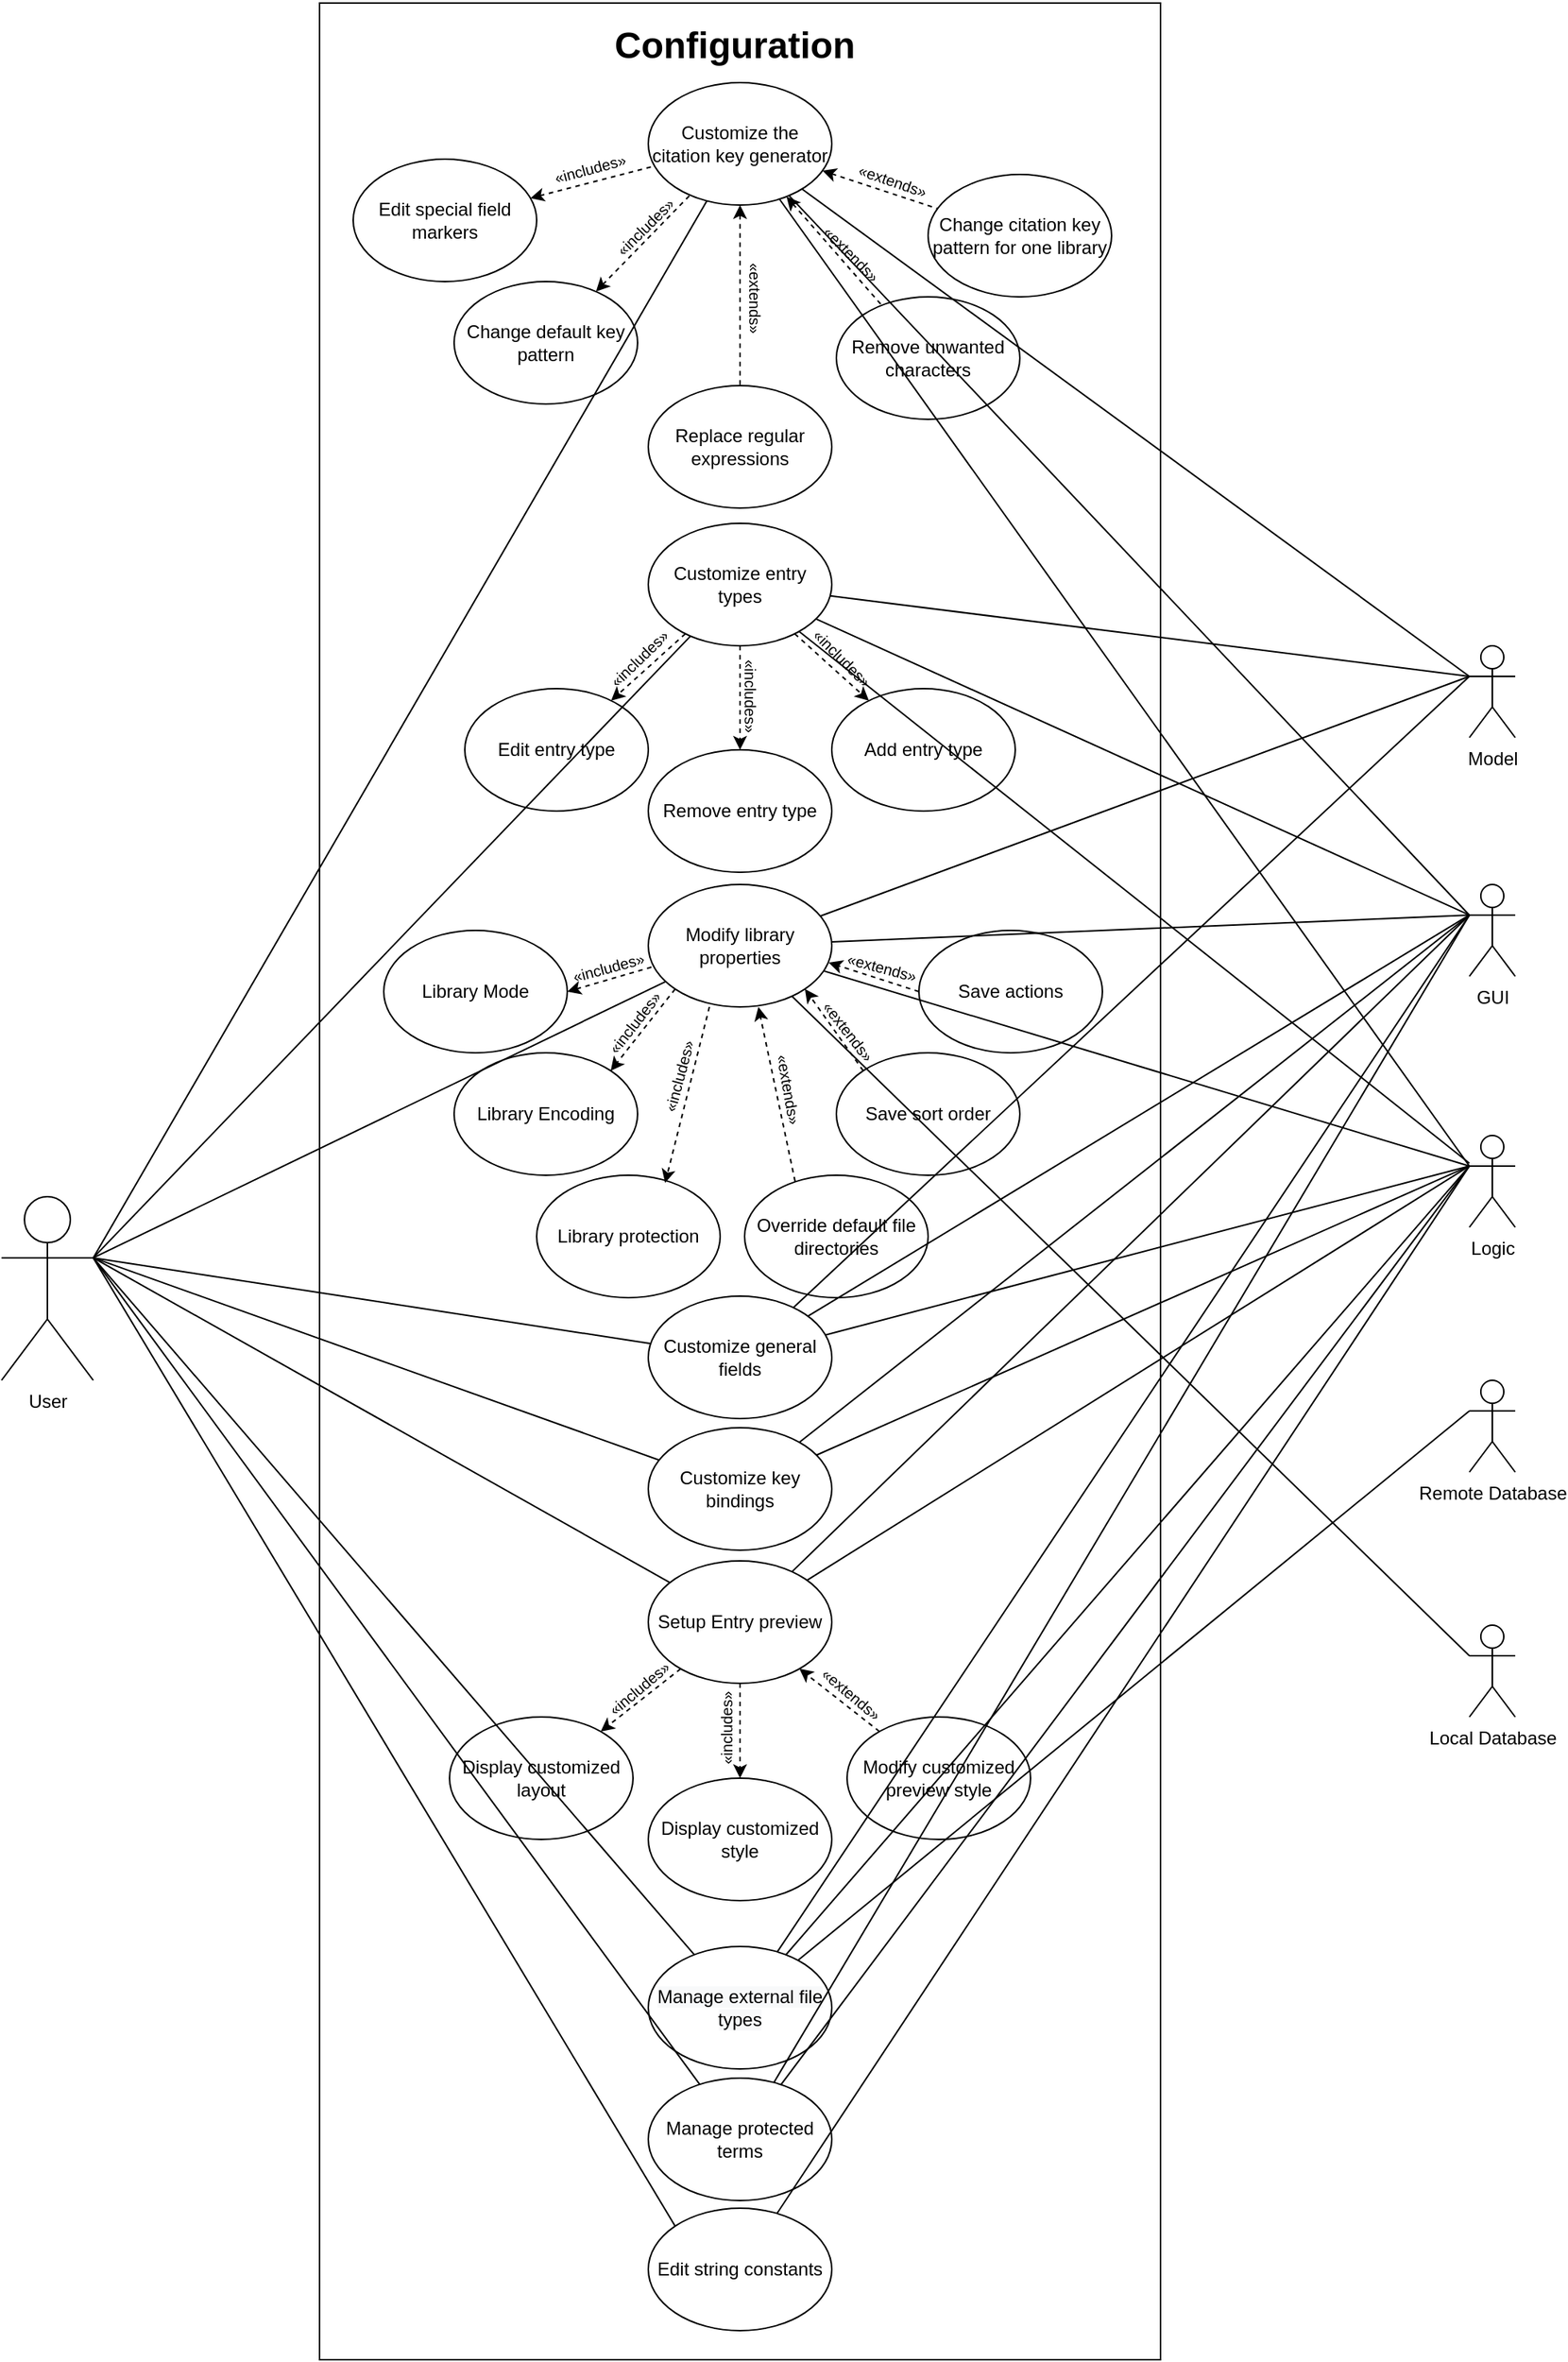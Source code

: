 <mxfile version="15.9.1" type="device"><diagram id="zh23_RWnHEjkLRG6x37N" name="Page-1"><mxGraphModel dx="1422" dy="794" grid="1" gridSize="10" guides="1" tooltips="1" connect="1" arrows="1" fold="1" page="1" pageScale="1" pageWidth="1654" pageHeight="1169" math="0" shadow="0"><root><mxCell id="0"/><mxCell id="1" parent="0"/><mxCell id="KCztRVwStq5IK5SgM8ga-1" value="" style="rounded=0;whiteSpace=wrap;html=1;" parent="1" vertex="1"><mxGeometry x="528" y="20" width="550" height="1540" as="geometry"/></mxCell><mxCell id="KCztRVwStq5IK5SgM8ga-3" value="&lt;h1&gt;Configuration&lt;/h1&gt;" style="text;html=1;strokeColor=none;fillColor=none;spacing=5;spacingTop=-20;whiteSpace=wrap;overflow=hidden;rounded=0;" parent="1" vertex="1"><mxGeometry x="716" y="28" width="170" height="40" as="geometry"/></mxCell><mxCell id="KCztRVwStq5IK5SgM8ga-4" value="&lt;span&gt;Customize the citation key generator&lt;/span&gt;" style="ellipse;whiteSpace=wrap;html=1;" parent="1" vertex="1"><mxGeometry x="743" y="72" width="120" height="80" as="geometry"/></mxCell><mxCell id="KCztRVwStq5IK5SgM8ga-5" value="&lt;span&gt;Customize entry types&lt;/span&gt;" style="ellipse;whiteSpace=wrap;html=1;" parent="1" vertex="1"><mxGeometry x="743" y="360" width="120" height="80" as="geometry"/></mxCell><mxCell id="KCztRVwStq5IK5SgM8ga-6" value="&lt;span&gt;Customize general fields&lt;/span&gt;" style="ellipse;whiteSpace=wrap;html=1;" parent="1" vertex="1"><mxGeometry x="743" y="865" width="120" height="80" as="geometry"/></mxCell><mxCell id="KCztRVwStq5IK5SgM8ga-7" value="&lt;span&gt;Modify library properties&lt;/span&gt;" style="ellipse;whiteSpace=wrap;html=1;" parent="1" vertex="1"><mxGeometry x="743" y="596" width="120" height="80" as="geometry"/></mxCell><mxCell id="KCztRVwStq5IK5SgM8ga-8" value="&lt;span&gt;Edit string constants&lt;/span&gt;" style="ellipse;whiteSpace=wrap;html=1;" parent="1" vertex="1"><mxGeometry x="743" y="1461" width="120" height="80" as="geometry"/></mxCell><mxCell id="KCztRVwStq5IK5SgM8ga-9" value="&lt;span&gt;Manage protected terms&lt;/span&gt;" style="ellipse;whiteSpace=wrap;html=1;" parent="1" vertex="1"><mxGeometry x="743" y="1376" width="120" height="80" as="geometry"/></mxCell><mxCell id="KCztRVwStq5IK5SgM8ga-10" value="&#10;&#10;&lt;span style=&quot;color: rgb(0, 0, 0); font-family: helvetica; font-size: 12px; font-style: normal; font-weight: 400; letter-spacing: normal; text-align: center; text-indent: 0px; text-transform: none; word-spacing: 0px; background-color: rgb(248, 249, 250); display: inline; float: none;&quot;&gt;Manage external file types&lt;/span&gt;&#10;&#10;" style="ellipse;whiteSpace=wrap;html=1;" parent="1" vertex="1"><mxGeometry x="743" y="1290" width="120" height="80" as="geometry"/></mxCell><mxCell id="KCztRVwStq5IK5SgM8ga-11" value="&lt;span&gt;Setup Entry preview&lt;/span&gt;" style="ellipse;whiteSpace=wrap;html=1;" parent="1" vertex="1"><mxGeometry x="743" y="1038" width="120" height="80" as="geometry"/></mxCell><mxCell id="KCztRVwStq5IK5SgM8ga-20" value="User" style="shape=umlActor;verticalLabelPosition=bottom;verticalAlign=top;html=1;outlineConnect=0;" parent="1" vertex="1"><mxGeometry x="320" y="800" width="60" height="120" as="geometry"/></mxCell><mxCell id="KCztRVwStq5IK5SgM8ga-24" value="Edit special field markers" style="ellipse;whiteSpace=wrap;html=1;" parent="1" vertex="1"><mxGeometry x="550" y="122" width="120" height="80" as="geometry"/></mxCell><mxCell id="KCztRVwStq5IK5SgM8ga-25" value="Replace regular expressions" style="ellipse;whiteSpace=wrap;html=1;" parent="1" vertex="1"><mxGeometry x="743" y="270" width="120" height="80" as="geometry"/></mxCell><mxCell id="KCztRVwStq5IK5SgM8ga-26" value="Remove unwanted characters" style="ellipse;whiteSpace=wrap;html=1;" parent="1" vertex="1"><mxGeometry x="866" y="212" width="120" height="80" as="geometry"/></mxCell><mxCell id="KCztRVwStq5IK5SgM8ga-27" value="Change default key pattern" style="ellipse;whiteSpace=wrap;html=1;" parent="1" vertex="1"><mxGeometry x="616" y="202" width="120" height="80" as="geometry"/></mxCell><mxCell id="KCztRVwStq5IK5SgM8ga-28" value="Change citation key pattern for one library" style="ellipse;whiteSpace=wrap;html=1;" parent="1" vertex="1"><mxGeometry x="926" y="132" width="120" height="80" as="geometry"/></mxCell><mxCell id="KCztRVwStq5IK5SgM8ga-29" value="" style="endArrow=none;html=1;rounded=0;startArrow=classic;startFill=1;endFill=0;dashed=1;" parent="1" source="KCztRVwStq5IK5SgM8ga-24" target="KCztRVwStq5IK5SgM8ga-4" edge="1"><mxGeometry width="50" height="50" relative="1" as="geometry"><mxPoint x="726" y="462" as="sourcePoint"/><mxPoint x="776" y="412" as="targetPoint"/></mxGeometry></mxCell><mxCell id="KCztRVwStq5IK5SgM8ga-30" value="" style="endArrow=none;html=1;rounded=0;startArrow=classic;startFill=1;endFill=0;dashed=1;" parent="1" source="KCztRVwStq5IK5SgM8ga-4" target="KCztRVwStq5IK5SgM8ga-26" edge="1"><mxGeometry width="50" height="50" relative="1" as="geometry"><mxPoint x="736" y="192" as="sourcePoint"/><mxPoint x="866" y="172" as="targetPoint"/></mxGeometry></mxCell><mxCell id="KCztRVwStq5IK5SgM8ga-31" value="" style="endArrow=none;html=1;rounded=0;endFill=0;startArrow=classic;startFill=1;dashed=1;" parent="1" source="KCztRVwStq5IK5SgM8ga-4" target="KCztRVwStq5IK5SgM8ga-28" edge="1"><mxGeometry width="50" height="50" relative="1" as="geometry"><mxPoint x="726" y="462" as="sourcePoint"/><mxPoint x="776" y="412" as="targetPoint"/></mxGeometry></mxCell><mxCell id="KCztRVwStq5IK5SgM8ga-32" value="" style="endArrow=none;html=1;rounded=0;endFill=0;startArrow=classic;startFill=1;dashed=1;" parent="1" source="KCztRVwStq5IK5SgM8ga-27" target="KCztRVwStq5IK5SgM8ga-4" edge="1"><mxGeometry width="50" height="50" relative="1" as="geometry"><mxPoint x="736" y="192" as="sourcePoint"/><mxPoint x="776" y="412" as="targetPoint"/></mxGeometry></mxCell><mxCell id="KCztRVwStq5IK5SgM8ga-33" value="" style="endArrow=none;html=1;rounded=0;endFill=0;startArrow=classic;startFill=1;dashed=1;" parent="1" source="KCztRVwStq5IK5SgM8ga-4" target="KCztRVwStq5IK5SgM8ga-25" edge="1"><mxGeometry width="50" height="50" relative="1" as="geometry"><mxPoint x="736" y="192" as="sourcePoint"/><mxPoint x="776" y="412" as="targetPoint"/></mxGeometry></mxCell><mxCell id="KCztRVwStq5IK5SgM8ga-36" value="Edit entry type" style="ellipse;whiteSpace=wrap;html=1;" parent="1" vertex="1"><mxGeometry x="623" y="468" width="120" height="80" as="geometry"/></mxCell><mxCell id="KCztRVwStq5IK5SgM8ga-38" value="Add entry type" style="ellipse;whiteSpace=wrap;html=1;" parent="1" vertex="1"><mxGeometry x="863" y="468" width="120" height="80" as="geometry"/></mxCell><mxCell id="KCztRVwStq5IK5SgM8ga-39" value="Remove entry type" style="ellipse;whiteSpace=wrap;html=1;" parent="1" vertex="1"><mxGeometry x="743" y="508" width="120" height="80" as="geometry"/></mxCell><mxCell id="KCztRVwStq5IK5SgM8ga-46" value="&lt;font style=&quot;font-size: 10px&quot;&gt;«extends»&lt;/font&gt;" style="text;html=1;strokeColor=none;fillColor=none;align=center;verticalAlign=middle;whiteSpace=wrap;rounded=0;rotation=40;" parent="1" vertex="1"><mxGeometry x="846" y="1110" width="60" height="30" as="geometry"/></mxCell><mxCell id="KCztRVwStq5IK5SgM8ga-50" value="" style="endArrow=classic;html=1;rounded=0;dashed=1;fontSize=10;" parent="1" source="KCztRVwStq5IK5SgM8ga-5" target="KCztRVwStq5IK5SgM8ga-36" edge="1"><mxGeometry width="50" height="50" relative="1" as="geometry"><mxPoint x="829" y="613" as="sourcePoint"/><mxPoint x="879" y="563" as="targetPoint"/></mxGeometry></mxCell><mxCell id="KCztRVwStq5IK5SgM8ga-51" value="" style="endArrow=classic;html=1;rounded=0;dashed=1;fontSize=10;" parent="1" source="KCztRVwStq5IK5SgM8ga-5" target="KCztRVwStq5IK5SgM8ga-38" edge="1"><mxGeometry width="50" height="50" relative="1" as="geometry"><mxPoint x="539" y="433" as="sourcePoint"/><mxPoint x="849" y="493" as="targetPoint"/></mxGeometry></mxCell><mxCell id="KCztRVwStq5IK5SgM8ga-52" value="" style="endArrow=classic;html=1;rounded=0;dashed=1;fontSize=10;" parent="1" source="KCztRVwStq5IK5SgM8ga-5" target="KCztRVwStq5IK5SgM8ga-39" edge="1"><mxGeometry width="50" height="50" relative="1" as="geometry"><mxPoint x="829" y="613" as="sourcePoint"/><mxPoint x="879" y="563" as="targetPoint"/></mxGeometry></mxCell><mxCell id="KCztRVwStq5IK5SgM8ga-53" value="&lt;font style=&quot;font-size: 12px&quot;&gt;Customize key bindings&lt;/font&gt;" style="ellipse;whiteSpace=wrap;html=1;fontSize=10;" parent="1" vertex="1"><mxGeometry x="743" y="951" width="120" height="80" as="geometry"/></mxCell><mxCell id="KCztRVwStq5IK5SgM8ga-54" value="Library Encoding" style="ellipse;whiteSpace=wrap;html=1;fontSize=12;" parent="1" vertex="1"><mxGeometry x="616" y="706" width="120" height="80" as="geometry"/></mxCell><mxCell id="KCztRVwStq5IK5SgM8ga-55" value="Library Mode" style="ellipse;whiteSpace=wrap;html=1;fontSize=12;" parent="1" vertex="1"><mxGeometry x="570" y="626" width="120" height="80" as="geometry"/></mxCell><mxCell id="KCztRVwStq5IK5SgM8ga-56" value="Override default file directories" style="ellipse;whiteSpace=wrap;html=1;fontSize=12;" parent="1" vertex="1"><mxGeometry x="806" y="786" width="120" height="80" as="geometry"/></mxCell><mxCell id="KCztRVwStq5IK5SgM8ga-57" value="Library protection" style="ellipse;whiteSpace=wrap;html=1;fontSize=12;" parent="1" vertex="1"><mxGeometry x="670" y="786" width="120" height="80" as="geometry"/></mxCell><mxCell id="KCztRVwStq5IK5SgM8ga-58" value="Save sort order" style="ellipse;whiteSpace=wrap;html=1;fontSize=12;" parent="1" vertex="1"><mxGeometry x="866" y="706" width="120" height="80" as="geometry"/></mxCell><mxCell id="KCztRVwStq5IK5SgM8ga-59" value="Save actions" style="ellipse;whiteSpace=wrap;html=1;fontSize=12;" parent="1" vertex="1"><mxGeometry x="920" y="626" width="120" height="80" as="geometry"/></mxCell><mxCell id="KCztRVwStq5IK5SgM8ga-61" value="" style="endArrow=classic;html=1;rounded=0;dashed=1;fontSize=12;entryX=1;entryY=0.5;entryDx=0;entryDy=0;exitX=0.017;exitY=0.675;exitDx=0;exitDy=0;exitPerimeter=0;" parent="1" source="KCztRVwStq5IK5SgM8ga-7" target="KCztRVwStq5IK5SgM8ga-55" edge="1"><mxGeometry width="50" height="50" relative="1" as="geometry"><mxPoint x="810" y="746" as="sourcePoint"/><mxPoint x="860" y="696" as="targetPoint"/></mxGeometry></mxCell><mxCell id="KCztRVwStq5IK5SgM8ga-62" value="" style="endArrow=classic;html=1;rounded=0;dashed=1;fontSize=12;entryX=1;entryY=0;entryDx=0;entryDy=0;exitX=0;exitY=1;exitDx=0;exitDy=0;" parent="1" source="KCztRVwStq5IK5SgM8ga-7" target="KCztRVwStq5IK5SgM8ga-54" edge="1"><mxGeometry width="50" height="50" relative="1" as="geometry"><mxPoint x="810" y="746" as="sourcePoint"/><mxPoint x="860" y="696" as="targetPoint"/></mxGeometry></mxCell><mxCell id="KCztRVwStq5IK5SgM8ga-63" value="" style="endArrow=classic;html=1;rounded=0;dashed=1;fontSize=12;entryX=0.7;entryY=0.063;entryDx=0;entryDy=0;entryPerimeter=0;exitX=0.333;exitY=1;exitDx=0;exitDy=0;exitPerimeter=0;" parent="1" source="KCztRVwStq5IK5SgM8ga-7" target="KCztRVwStq5IK5SgM8ga-57" edge="1"><mxGeometry width="50" height="50" relative="1" as="geometry"><mxPoint x="780" y="676" as="sourcePoint"/><mxPoint x="860" y="696" as="targetPoint"/></mxGeometry></mxCell><mxCell id="KCztRVwStq5IK5SgM8ga-64" value="" style="endArrow=classic;html=1;rounded=0;dashed=1;fontSize=12;exitX=0.275;exitY=0.05;exitDx=0;exitDy=0;exitPerimeter=0;entryX=0.6;entryY=1;entryDx=0;entryDy=0;entryPerimeter=0;" parent="1" source="KCztRVwStq5IK5SgM8ga-56" target="KCztRVwStq5IK5SgM8ga-7" edge="1"><mxGeometry width="50" height="50" relative="1" as="geometry"><mxPoint x="810" y="746" as="sourcePoint"/><mxPoint x="860" y="696" as="targetPoint"/></mxGeometry></mxCell><mxCell id="KCztRVwStq5IK5SgM8ga-65" value="" style="endArrow=classic;html=1;rounded=0;dashed=1;fontSize=12;exitX=0;exitY=0;exitDx=0;exitDy=0;entryX=1;entryY=1;entryDx=0;entryDy=0;" parent="1" source="KCztRVwStq5IK5SgM8ga-58" target="KCztRVwStq5IK5SgM8ga-7" edge="1"><mxGeometry width="50" height="50" relative="1" as="geometry"><mxPoint x="810" y="746" as="sourcePoint"/><mxPoint x="860" y="696" as="targetPoint"/></mxGeometry></mxCell><mxCell id="KCztRVwStq5IK5SgM8ga-66" value="" style="endArrow=classic;html=1;rounded=0;dashed=1;fontSize=12;exitX=0;exitY=0.5;exitDx=0;exitDy=0;entryX=0.983;entryY=0.638;entryDx=0;entryDy=0;entryPerimeter=0;" parent="1" source="KCztRVwStq5IK5SgM8ga-59" target="KCztRVwStq5IK5SgM8ga-7" edge="1"><mxGeometry width="50" height="50" relative="1" as="geometry"><mxPoint x="810" y="746" as="sourcePoint"/><mxPoint x="860" y="696" as="targetPoint"/></mxGeometry></mxCell><mxCell id="KCztRVwStq5IK5SgM8ga-67" value="Display customized layout" style="ellipse;whiteSpace=wrap;html=1;fontSize=12;" parent="1" vertex="1"><mxGeometry x="613" y="1140" width="120" height="80" as="geometry"/></mxCell><mxCell id="KCztRVwStq5IK5SgM8ga-68" value="Display customized style" style="ellipse;whiteSpace=wrap;html=1;fontSize=12;" parent="1" vertex="1"><mxGeometry x="743" y="1180" width="120" height="80" as="geometry"/></mxCell><mxCell id="KCztRVwStq5IK5SgM8ga-69" value="Modify customized preview style" style="ellipse;whiteSpace=wrap;html=1;fontSize=12;" parent="1" vertex="1"><mxGeometry x="873" y="1140" width="120" height="80" as="geometry"/></mxCell><mxCell id="KCztRVwStq5IK5SgM8ga-70" value="" style="endArrow=classic;html=1;rounded=0;dashed=1;fontSize=12;" parent="1" source="KCztRVwStq5IK5SgM8ga-11" target="KCztRVwStq5IK5SgM8ga-67" edge="1"><mxGeometry width="50" height="50" relative="1" as="geometry"><mxPoint x="810" y="1148" as="sourcePoint"/><mxPoint x="860" y="1098" as="targetPoint"/></mxGeometry></mxCell><mxCell id="KCztRVwStq5IK5SgM8ga-71" value="" style="endArrow=classic;html=1;rounded=0;dashed=1;fontSize=12;" parent="1" source="KCztRVwStq5IK5SgM8ga-11" target="KCztRVwStq5IK5SgM8ga-68" edge="1"><mxGeometry width="50" height="50" relative="1" as="geometry"><mxPoint x="810" y="1148" as="sourcePoint"/><mxPoint x="860" y="1098" as="targetPoint"/></mxGeometry></mxCell><mxCell id="KCztRVwStq5IK5SgM8ga-72" value="" style="endArrow=classic;html=1;rounded=0;dashed=1;fontSize=12;" parent="1" source="KCztRVwStq5IK5SgM8ga-69" target="KCztRVwStq5IK5SgM8ga-11" edge="1"><mxGeometry width="50" height="50" relative="1" as="geometry"><mxPoint x="810" y="1148" as="sourcePoint"/><mxPoint x="860" y="1098" as="targetPoint"/></mxGeometry></mxCell><mxCell id="KCztRVwStq5IK5SgM8ga-73" value="&lt;font style=&quot;font-size: 10px&quot;&gt;«includes»&lt;/font&gt;" style="text;html=1;strokeColor=none;fillColor=none;align=center;verticalAlign=middle;whiteSpace=wrap;rounded=0;rotation=-40;" parent="1" vertex="1"><mxGeometry x="707" y="1106" width="60" height="30" as="geometry"/></mxCell><mxCell id="KCztRVwStq5IK5SgM8ga-74" value="&lt;font style=&quot;font-size: 10px&quot;&gt;«includes»&lt;/font&gt;" style="text;html=1;strokeColor=none;fillColor=none;align=center;verticalAlign=middle;whiteSpace=wrap;rounded=0;rotation=-45;" parent="1" vertex="1"><mxGeometry x="711" y="151" width="60" height="30" as="geometry"/></mxCell><mxCell id="KCztRVwStq5IK5SgM8ga-75" value="&lt;font style=&quot;font-size: 10px&quot;&gt;«includes»&lt;/font&gt;" style="text;html=1;strokeColor=none;fillColor=none;align=center;verticalAlign=middle;whiteSpace=wrap;rounded=0;rotation=-15;" parent="1" vertex="1"><mxGeometry x="675" y="113" width="60" height="30" as="geometry"/></mxCell><mxCell id="KCztRVwStq5IK5SgM8ga-76" value="&lt;font style=&quot;font-size: 10px&quot;&gt;«extends»&lt;/font&gt;" style="text;html=1;strokeColor=none;fillColor=none;align=center;verticalAlign=middle;whiteSpace=wrap;rounded=0;rotation=19;" parent="1" vertex="1"><mxGeometry x="873" y="121" width="60" height="30" as="geometry"/></mxCell><mxCell id="KCztRVwStq5IK5SgM8ga-77" value="&lt;font style=&quot;font-size: 10px&quot;&gt;«extends»&lt;/font&gt;" style="text;html=1;strokeColor=none;fillColor=none;align=center;verticalAlign=middle;whiteSpace=wrap;rounded=0;rotation=45;" parent="1" vertex="1"><mxGeometry x="846" y="169" width="60" height="30" as="geometry"/></mxCell><mxCell id="KCztRVwStq5IK5SgM8ga-78" value="&lt;font style=&quot;font-size: 10px&quot;&gt;«extends»&lt;/font&gt;" style="text;html=1;strokeColor=none;fillColor=none;align=center;verticalAlign=middle;whiteSpace=wrap;rounded=0;rotation=90;" parent="1" vertex="1"><mxGeometry x="783" y="198" width="60" height="30" as="geometry"/></mxCell><mxCell id="KCztRVwStq5IK5SgM8ga-79" value="&lt;font style=&quot;font-size: 10px&quot;&gt;«includes»&lt;/font&gt;" style="text;html=1;strokeColor=none;fillColor=none;align=center;verticalAlign=middle;whiteSpace=wrap;rounded=0;rotation=90;" parent="1" vertex="1"><mxGeometry x="780" y="458" width="60" height="30" as="geometry"/></mxCell><mxCell id="KCztRVwStq5IK5SgM8ga-80" value="&lt;font style=&quot;font-size: 10px&quot;&gt;«includes»&lt;/font&gt;" style="text;html=1;strokeColor=none;fillColor=none;align=center;verticalAlign=middle;whiteSpace=wrap;rounded=0;rotation=-44;" parent="1" vertex="1"><mxGeometry x="707" y="433" width="60" height="30" as="geometry"/></mxCell><mxCell id="KCztRVwStq5IK5SgM8ga-81" value="&lt;font style=&quot;font-size: 10px&quot;&gt;«includes»&lt;/font&gt;" style="text;html=1;strokeColor=none;fillColor=none;align=center;verticalAlign=middle;whiteSpace=wrap;rounded=0;rotation=45;" parent="1" vertex="1"><mxGeometry x="840" y="433" width="60" height="30" as="geometry"/></mxCell><mxCell id="KCztRVwStq5IK5SgM8ga-82" value="&lt;font style=&quot;font-size: 10px&quot;&gt;«includes»&lt;/font&gt;" style="text;html=1;strokeColor=none;fillColor=none;align=center;verticalAlign=middle;whiteSpace=wrap;rounded=0;rotation=-15;" parent="1" vertex="1"><mxGeometry x="687" y="635" width="60" height="30" as="geometry"/></mxCell><mxCell id="KCztRVwStq5IK5SgM8ga-83" value="&lt;font style=&quot;font-size: 10px&quot;&gt;«includes»&lt;/font&gt;" style="text;html=1;strokeColor=none;fillColor=none;align=center;verticalAlign=middle;whiteSpace=wrap;rounded=0;rotation=-52;" parent="1" vertex="1"><mxGeometry x="704" y="671" width="60" height="30" as="geometry"/></mxCell><mxCell id="KCztRVwStq5IK5SgM8ga-84" value="&lt;font style=&quot;font-size: 10px&quot;&gt;«includes»&lt;/font&gt;" style="text;html=1;strokeColor=none;fillColor=none;align=center;verticalAlign=middle;whiteSpace=wrap;rounded=0;rotation=-75;" parent="1" vertex="1"><mxGeometry x="733" y="706" width="60" height="30" as="geometry"/></mxCell><mxCell id="KCztRVwStq5IK5SgM8ga-86" value="&lt;font style=&quot;font-size: 10px&quot;&gt;«extends»&lt;/font&gt;" style="text;html=1;strokeColor=none;fillColor=none;align=center;verticalAlign=middle;whiteSpace=wrap;rounded=0;rotation=80;" parent="1" vertex="1"><mxGeometry x="805" y="715" width="60" height="30" as="geometry"/></mxCell><mxCell id="KCztRVwStq5IK5SgM8ga-87" value="&lt;font style=&quot;font-size: 10px&quot;&gt;«extends»&lt;/font&gt;" style="text;html=1;strokeColor=none;fillColor=none;align=center;verticalAlign=middle;whiteSpace=wrap;rounded=0;rotation=52;" parent="1" vertex="1"><mxGeometry x="844" y="677" width="60" height="30" as="geometry"/></mxCell><mxCell id="KCztRVwStq5IK5SgM8ga-88" value="&lt;font style=&quot;font-size: 10px&quot;&gt;«extends»&lt;/font&gt;" style="text;html=1;strokeColor=none;fillColor=none;align=center;verticalAlign=middle;whiteSpace=wrap;rounded=0;rotation=15;" parent="1" vertex="1"><mxGeometry x="866" y="635" width="60" height="30" as="geometry"/></mxCell><mxCell id="KCztRVwStq5IK5SgM8ga-90" value="&lt;font style=&quot;font-size: 10px&quot;&gt;«includes»&lt;/font&gt;" style="text;html=1;strokeColor=none;fillColor=none;align=center;verticalAlign=middle;whiteSpace=wrap;rounded=0;rotation=-90;" parent="1" vertex="1"><mxGeometry x="764" y="1132" width="60" height="30" as="geometry"/></mxCell><mxCell id="KCztRVwStq5IK5SgM8ga-93" value="" style="endArrow=none;html=1;rounded=0;fontSize=12;exitX=1;exitY=0.333;exitDx=0;exitDy=0;exitPerimeter=0;endFill=0;" parent="1" source="KCztRVwStq5IK5SgM8ga-20" target="KCztRVwStq5IK5SgM8ga-4" edge="1"><mxGeometry width="50" height="50" relative="1" as="geometry"><mxPoint x="110" y="1180" as="sourcePoint"/><mxPoint x="920" y="880" as="targetPoint"/></mxGeometry></mxCell><mxCell id="KCztRVwStq5IK5SgM8ga-94" value="" style="endArrow=none;html=1;rounded=0;fontSize=12;exitX=1;exitY=0.333;exitDx=0;exitDy=0;exitPerimeter=0;endFill=0;" parent="1" source="KCztRVwStq5IK5SgM8ga-20" target="KCztRVwStq5IK5SgM8ga-5" edge="1"><mxGeometry width="50" height="50" relative="1" as="geometry"><mxPoint x="520" y="930" as="sourcePoint"/><mxPoint x="570" y="880" as="targetPoint"/></mxGeometry></mxCell><mxCell id="KCztRVwStq5IK5SgM8ga-95" value="" style="endArrow=none;html=1;rounded=0;fontSize=12;exitX=1;exitY=0.333;exitDx=0;exitDy=0;exitPerimeter=0;endFill=0;" parent="1" source="KCztRVwStq5IK5SgM8ga-20" target="KCztRVwStq5IK5SgM8ga-7" edge="1"><mxGeometry width="50" height="50" relative="1" as="geometry"><mxPoint x="520" y="930" as="sourcePoint"/><mxPoint x="570" y="880" as="targetPoint"/></mxGeometry></mxCell><mxCell id="KCztRVwStq5IK5SgM8ga-96" value="" style="endArrow=none;html=1;rounded=0;fontSize=12;exitX=1;exitY=0.333;exitDx=0;exitDy=0;exitPerimeter=0;endFill=0;" parent="1" source="KCztRVwStq5IK5SgM8ga-20" target="KCztRVwStq5IK5SgM8ga-6" edge="1"><mxGeometry width="50" height="50" relative="1" as="geometry"><mxPoint x="520" y="930" as="sourcePoint"/><mxPoint x="570" y="880" as="targetPoint"/></mxGeometry></mxCell><mxCell id="KCztRVwStq5IK5SgM8ga-97" value="" style="endArrow=none;html=1;rounded=0;fontSize=12;exitX=1;exitY=0.333;exitDx=0;exitDy=0;exitPerimeter=0;endFill=0;" parent="1" source="KCztRVwStq5IK5SgM8ga-20" target="KCztRVwStq5IK5SgM8ga-53" edge="1"><mxGeometry width="50" height="50" relative="1" as="geometry"><mxPoint x="520" y="930" as="sourcePoint"/><mxPoint x="570" y="880" as="targetPoint"/></mxGeometry></mxCell><mxCell id="KCztRVwStq5IK5SgM8ga-98" value="" style="endArrow=none;html=1;rounded=0;fontSize=12;exitX=1;exitY=0.333;exitDx=0;exitDy=0;exitPerimeter=0;endFill=0;" parent="1" source="KCztRVwStq5IK5SgM8ga-20" target="KCztRVwStq5IK5SgM8ga-11" edge="1"><mxGeometry width="50" height="50" relative="1" as="geometry"><mxPoint x="520" y="930" as="sourcePoint"/><mxPoint x="570" y="880" as="targetPoint"/></mxGeometry></mxCell><mxCell id="KCztRVwStq5IK5SgM8ga-99" value="" style="endArrow=none;html=1;rounded=0;fontSize=12;exitX=1;exitY=0.333;exitDx=0;exitDy=0;exitPerimeter=0;endFill=0;" parent="1" source="KCztRVwStq5IK5SgM8ga-20" target="KCztRVwStq5IK5SgM8ga-10" edge="1"><mxGeometry width="50" height="50" relative="1" as="geometry"><mxPoint x="520" y="930" as="sourcePoint"/><mxPoint x="570" y="880" as="targetPoint"/></mxGeometry></mxCell><mxCell id="KCztRVwStq5IK5SgM8ga-100" value="" style="endArrow=none;html=1;rounded=0;fontSize=12;exitX=1;exitY=0.333;exitDx=0;exitDy=0;exitPerimeter=0;endFill=0;" parent="1" source="KCztRVwStq5IK5SgM8ga-20" target="KCztRVwStq5IK5SgM8ga-9" edge="1"><mxGeometry width="50" height="50" relative="1" as="geometry"><mxPoint x="520" y="930" as="sourcePoint"/><mxPoint x="570" y="880" as="targetPoint"/></mxGeometry></mxCell><mxCell id="KCztRVwStq5IK5SgM8ga-101" value="" style="endArrow=none;html=1;rounded=0;fontSize=12;exitX=1;exitY=0.333;exitDx=0;exitDy=0;exitPerimeter=0;entryX=0;entryY=0;entryDx=0;entryDy=0;endFill=0;" parent="1" source="KCztRVwStq5IK5SgM8ga-20" target="KCztRVwStq5IK5SgM8ga-8" edge="1"><mxGeometry width="50" height="50" relative="1" as="geometry"><mxPoint x="520" y="930" as="sourcePoint"/><mxPoint x="570" y="880" as="targetPoint"/></mxGeometry></mxCell><mxCell id="KCztRVwStq5IK5SgM8ga-102" value="GUI" style="shape=umlActor;verticalLabelPosition=bottom;verticalAlign=top;html=1;outlineConnect=0;fontSize=12;" parent="1" vertex="1"><mxGeometry x="1280" y="596" width="30" height="60" as="geometry"/></mxCell><mxCell id="KCztRVwStq5IK5SgM8ga-104" value="Model" style="shape=umlActor;verticalLabelPosition=bottom;verticalAlign=top;html=1;outlineConnect=0;fontSize=12;" parent="1" vertex="1"><mxGeometry x="1280" y="440" width="30" height="60" as="geometry"/></mxCell><mxCell id="KCztRVwStq5IK5SgM8ga-105" value="Logic" style="shape=umlActor;verticalLabelPosition=bottom;verticalAlign=top;html=1;outlineConnect=0;fontSize=12;" parent="1" vertex="1"><mxGeometry x="1280" y="760" width="30" height="60" as="geometry"/></mxCell><mxCell id="KCztRVwStq5IK5SgM8ga-106" value="Remote Database" style="shape=umlActor;verticalLabelPosition=bottom;verticalAlign=top;html=1;outlineConnect=0;fontSize=12;" parent="1" vertex="1"><mxGeometry x="1280" y="920" width="30" height="60" as="geometry"/></mxCell><mxCell id="RvjzfYSvmawZiW5lP24B-1" value="Local Database" style="shape=umlActor;verticalLabelPosition=bottom;verticalAlign=top;html=1;outlineConnect=0;" parent="1" vertex="1"><mxGeometry x="1280" y="1080" width="30" height="60" as="geometry"/></mxCell><mxCell id="RvjzfYSvmawZiW5lP24B-2" value="" style="endArrow=none;html=1;rounded=0;endFill=0;entryX=0;entryY=0.333;entryDx=0;entryDy=0;entryPerimeter=0;" parent="1" source="KCztRVwStq5IK5SgM8ga-4" target="KCztRVwStq5IK5SgM8ga-102" edge="1"><mxGeometry width="50" height="50" relative="1" as="geometry"><mxPoint x="700" y="650" as="sourcePoint"/><mxPoint x="1190" y="370" as="targetPoint"/></mxGeometry></mxCell><mxCell id="RvjzfYSvmawZiW5lP24B-3" value="" style="endArrow=none;html=1;rounded=0;entryX=0;entryY=0.333;entryDx=0;entryDy=0;entryPerimeter=0;endFill=0;" parent="1" source="KCztRVwStq5IK5SgM8ga-5" target="KCztRVwStq5IK5SgM8ga-102" edge="1"><mxGeometry width="50" height="50" relative="1" as="geometry"><mxPoint x="560" y="380" as="sourcePoint"/><mxPoint x="610" y="330" as="targetPoint"/></mxGeometry></mxCell><mxCell id="RvjzfYSvmawZiW5lP24B-5" value="" style="endArrow=none;html=1;rounded=0;entryX=0;entryY=0.333;entryDx=0;entryDy=0;entryPerimeter=0;endFill=0;" parent="1" source="KCztRVwStq5IK5SgM8ga-7" target="KCztRVwStq5IK5SgM8ga-102" edge="1"><mxGeometry width="50" height="50" relative="1" as="geometry"><mxPoint x="560" y="380" as="sourcePoint"/><mxPoint x="610" y="330" as="targetPoint"/></mxGeometry></mxCell><mxCell id="RvjzfYSvmawZiW5lP24B-6" value="" style="endArrow=none;html=1;rounded=0;entryX=0;entryY=0.333;entryDx=0;entryDy=0;entryPerimeter=0;endFill=0;" parent="1" source="KCztRVwStq5IK5SgM8ga-6" target="KCztRVwStq5IK5SgM8ga-102" edge="1"><mxGeometry width="50" height="50" relative="1" as="geometry"><mxPoint x="560" y="380" as="sourcePoint"/><mxPoint x="610" y="330" as="targetPoint"/></mxGeometry></mxCell><mxCell id="RvjzfYSvmawZiW5lP24B-8" value="" style="endArrow=none;html=1;rounded=0;entryX=0;entryY=0.333;entryDx=0;entryDy=0;entryPerimeter=0;endFill=0;" parent="1" source="KCztRVwStq5IK5SgM8ga-10" target="KCztRVwStq5IK5SgM8ga-102" edge="1"><mxGeometry width="50" height="50" relative="1" as="geometry"><mxPoint x="849.518" y="889.119" as="sourcePoint"/><mxPoint x="1300.0" y="280" as="targetPoint"/></mxGeometry></mxCell><mxCell id="RvjzfYSvmawZiW5lP24B-10" value="" style="endArrow=none;html=1;rounded=0;entryX=0;entryY=0.333;entryDx=0;entryDy=0;entryPerimeter=0;endFill=0;" parent="1" source="KCztRVwStq5IK5SgM8ga-11" target="KCztRVwStq5IK5SgM8ga-102" edge="1"><mxGeometry width="50" height="50" relative="1" as="geometry"><mxPoint x="869.518" y="909.119" as="sourcePoint"/><mxPoint x="1320.0" y="300" as="targetPoint"/></mxGeometry></mxCell><mxCell id="RvjzfYSvmawZiW5lP24B-11" value="" style="endArrow=none;html=1;rounded=0;endFill=0;entryX=0;entryY=0.333;entryDx=0;entryDy=0;entryPerimeter=0;" parent="1" source="KCztRVwStq5IK5SgM8ga-53" target="KCztRVwStq5IK5SgM8ga-102" edge="1"><mxGeometry width="50" height="50" relative="1" as="geometry"><mxPoint x="879.518" y="919.119" as="sourcePoint"/><mxPoint x="1280" y="270" as="targetPoint"/></mxGeometry></mxCell><mxCell id="RvjzfYSvmawZiW5lP24B-12" value="" style="endArrow=none;html=1;rounded=0;entryX=0;entryY=0.333;entryDx=0;entryDy=0;entryPerimeter=0;endFill=0;" parent="1" source="KCztRVwStq5IK5SgM8ga-9" target="KCztRVwStq5IK5SgM8ga-102" edge="1"><mxGeometry width="50" height="50" relative="1" as="geometry"><mxPoint x="889.518" y="929.119" as="sourcePoint"/><mxPoint x="1340.0" y="320" as="targetPoint"/></mxGeometry></mxCell><mxCell id="kVihXRCZVhFjm44Xd_7d-1" value="" style="endArrow=none;html=1;rounded=0;endFill=0;exitX=0;exitY=0.333;exitDx=0;exitDy=0;exitPerimeter=0;" parent="1" source="KCztRVwStq5IK5SgM8ga-104" target="KCztRVwStq5IK5SgM8ga-7" edge="1"><mxGeometry width="50" height="50" relative="1" as="geometry"><mxPoint x="180" y="915" as="sourcePoint"/><mxPoint x="230" y="865" as="targetPoint"/></mxGeometry></mxCell><mxCell id="kVihXRCZVhFjm44Xd_7d-2" value="" style="endArrow=none;html=1;rounded=0;endFill=0;entryX=0;entryY=0.333;entryDx=0;entryDy=0;entryPerimeter=0;" parent="1" source="KCztRVwStq5IK5SgM8ga-7" target="KCztRVwStq5IK5SgM8ga-105" edge="1"><mxGeometry width="50" height="50" relative="1" as="geometry"><mxPoint x="1290" y="430" as="sourcePoint"/><mxPoint x="862.633" y="623.525" as="targetPoint"/></mxGeometry></mxCell><mxCell id="kVihXRCZVhFjm44Xd_7d-3" value="" style="endArrow=none;html=1;rounded=0;endFill=0;entryX=0;entryY=0.333;entryDx=0;entryDy=0;entryPerimeter=0;" parent="1" source="KCztRVwStq5IK5SgM8ga-5" target="KCztRVwStq5IK5SgM8ga-104" edge="1"><mxGeometry width="50" height="50" relative="1" as="geometry"><mxPoint x="870.028" y="658.434" as="sourcePoint"/><mxPoint x="1280" y="420" as="targetPoint"/></mxGeometry></mxCell><mxCell id="kVihXRCZVhFjm44Xd_7d-4" value="" style="endArrow=none;html=1;rounded=0;endFill=0;entryX=0;entryY=0.333;entryDx=0;entryDy=0;entryPerimeter=0;" parent="1" source="KCztRVwStq5IK5SgM8ga-4" target="KCztRVwStq5IK5SgM8ga-104" edge="1"><mxGeometry width="50" height="50" relative="1" as="geometry"><mxPoint x="872.882" y="412.511" as="sourcePoint"/><mxPoint x="1290" y="430" as="targetPoint"/></mxGeometry></mxCell><mxCell id="kVihXRCZVhFjm44Xd_7d-7" value="" style="endArrow=none;html=1;rounded=0;endFill=0;entryX=0;entryY=0.333;entryDx=0;entryDy=0;entryPerimeter=0;" parent="1" source="KCztRVwStq5IK5SgM8ga-6" target="KCztRVwStq5IK5SgM8ga-104" edge="1"><mxGeometry width="50" height="50" relative="1" as="geometry"><mxPoint x="867.657" y="662.5" as="sourcePoint"/><mxPoint x="1290" y="790" as="targetPoint"/></mxGeometry></mxCell><mxCell id="kVihXRCZVhFjm44Xd_7d-8" value="" style="endArrow=none;html=1;rounded=0;endFill=0;entryX=0;entryY=0.333;entryDx=0;entryDy=0;entryPerimeter=0;" parent="1" source="KCztRVwStq5IK5SgM8ga-6" target="KCztRVwStq5IK5SgM8ga-105" edge="1"><mxGeometry width="50" height="50" relative="1" as="geometry"><mxPoint x="847.885" y="882.456" as="sourcePoint"/><mxPoint x="1290" y="470" as="targetPoint"/></mxGeometry></mxCell><mxCell id="kVihXRCZVhFjm44Xd_7d-9" value="" style="endArrow=none;html=1;rounded=0;endFill=0;entryX=0;entryY=0.333;entryDx=0;entryDy=0;entryPerimeter=0;" parent="1" source="KCztRVwStq5IK5SgM8ga-4" target="KCztRVwStq5IK5SgM8ga-105" edge="1"><mxGeometry width="50" height="50" relative="1" as="geometry"><mxPoint x="867.657" y="662.5" as="sourcePoint"/><mxPoint x="1290" y="790" as="targetPoint"/></mxGeometry></mxCell><mxCell id="kVihXRCZVhFjm44Xd_7d-11" value="" style="endArrow=none;html=1;rounded=0;endFill=0;" parent="1" source="KCztRVwStq5IK5SgM8ga-5" target="KCztRVwStq5IK5SgM8ga-105" edge="1"><mxGeometry width="50" height="50" relative="1" as="geometry"><mxPoint x="887.657" y="682.5" as="sourcePoint"/><mxPoint x="1250" y="850" as="targetPoint"/></mxGeometry></mxCell><mxCell id="kVihXRCZVhFjm44Xd_7d-13" value="" style="endArrow=none;html=1;rounded=0;entryX=0;entryY=0.333;entryDx=0;entryDy=0;entryPerimeter=0;endFill=0;" parent="1" source="KCztRVwStq5IK5SgM8ga-53" target="KCztRVwStq5IK5SgM8ga-105" edge="1"><mxGeometry width="50" height="50" relative="1" as="geometry"><mxPoint x="700" y="690" as="sourcePoint"/><mxPoint x="750" y="640" as="targetPoint"/></mxGeometry></mxCell><mxCell id="kVihXRCZVhFjm44Xd_7d-14" value="" style="endArrow=none;html=1;rounded=0;endFill=0;" parent="1" source="KCztRVwStq5IK5SgM8ga-11" edge="1"><mxGeometry width="50" height="50" relative="1" as="geometry"><mxPoint x="700" y="820" as="sourcePoint"/><mxPoint x="1280" y="780" as="targetPoint"/></mxGeometry></mxCell><mxCell id="kVihXRCZVhFjm44Xd_7d-15" value="" style="endArrow=none;html=1;rounded=0;entryX=0;entryY=0.333;entryDx=0;entryDy=0;entryPerimeter=0;endFill=0;" parent="1" source="KCztRVwStq5IK5SgM8ga-9" target="KCztRVwStq5IK5SgM8ga-105" edge="1"><mxGeometry width="50" height="50" relative="1" as="geometry"><mxPoint x="862.995" y="978.885" as="sourcePoint"/><mxPoint x="1290" y="790" as="targetPoint"/></mxGeometry></mxCell><mxCell id="kVihXRCZVhFjm44Xd_7d-16" value="" style="endArrow=none;html=1;rounded=0;endFill=0;entryX=0;entryY=0.333;entryDx=0;entryDy=0;entryPerimeter=0;" parent="1" source="KCztRVwStq5IK5SgM8ga-10" target="KCztRVwStq5IK5SgM8ga-105" edge="1"><mxGeometry width="50" height="50" relative="1" as="geometry"><mxPoint x="839.833" y="1390.223" as="sourcePoint"/><mxPoint x="1370" y="800" as="targetPoint"/></mxGeometry></mxCell><mxCell id="kVihXRCZVhFjm44Xd_7d-17" value="" style="endArrow=none;html=1;rounded=0;endFill=0;entryX=0;entryY=0.333;entryDx=0;entryDy=0;entryPerimeter=0;" parent="1" source="KCztRVwStq5IK5SgM8ga-8" target="KCztRVwStq5IK5SgM8ga-105" edge="1"><mxGeometry width="50" height="50" relative="1" as="geometry"><mxPoint x="849.833" y="1400.223" as="sourcePoint"/><mxPoint x="1280" y="780" as="targetPoint"/></mxGeometry></mxCell><mxCell id="kVihXRCZVhFjm44Xd_7d-18" value="" style="endArrow=none;html=1;rounded=0;endFill=0;entryX=0;entryY=0.333;entryDx=0;entryDy=0;entryPerimeter=0;" parent="1" source="KCztRVwStq5IK5SgM8ga-7" target="RvjzfYSvmawZiW5lP24B-1" edge="1"><mxGeometry width="50" height="50" relative="1" as="geometry"><mxPoint x="867.657" y="662.5" as="sourcePoint"/><mxPoint x="1290" y="790" as="targetPoint"/></mxGeometry></mxCell><mxCell id="kVihXRCZVhFjm44Xd_7d-19" value="" style="endArrow=none;html=1;rounded=0;endFill=0;entryX=0;entryY=0.333;entryDx=0;entryDy=0;entryPerimeter=0;" parent="1" source="KCztRVwStq5IK5SgM8ga-10" target="KCztRVwStq5IK5SgM8ga-106" edge="1"><mxGeometry width="50" height="50" relative="1" as="geometry"><mxPoint x="877.657" y="672.5" as="sourcePoint"/><mxPoint x="1300" y="800" as="targetPoint"/></mxGeometry></mxCell></root></mxGraphModel></diagram></mxfile>